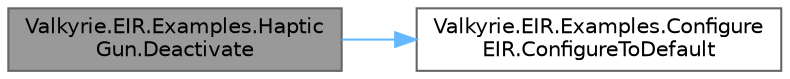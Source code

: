 digraph "Valkyrie.EIR.Examples.HapticGun.Deactivate"
{
 // LATEX_PDF_SIZE
  bgcolor="transparent";
  edge [fontname=Helvetica,fontsize=10,labelfontname=Helvetica,labelfontsize=10];
  node [fontname=Helvetica,fontsize=10,shape=box,height=0.2,width=0.4];
  rankdir="LR";
  Node1 [id="Node000001",label="Valkyrie.EIR.Examples.Haptic\lGun.Deactivate",height=0.2,width=0.4,color="gray40", fillcolor="grey60", style="filled", fontcolor="black",tooltip="Deactivate the gun, resetting it to its default state."];
  Node1 -> Node2 [id="edge1_Node000001_Node000002",color="steelblue1",style="solid",tooltip=" "];
  Node2 [id="Node000002",label="Valkyrie.EIR.Examples.Configure\lEIR.ConfigureToDefault",height=0.2,width=0.4,color="grey40", fillcolor="white", style="filled",URL="$d7/d14/class_valkyrie_1_1_e_i_r_1_1_examples_1_1_configure_e_i_r.html#ab87e81cf6ba6831a28027b7d954beb21",tooltip="Resets gain, frequency and pulse width to default, and commands the EIR Bluetooth Bridge to send a co..."];
}
